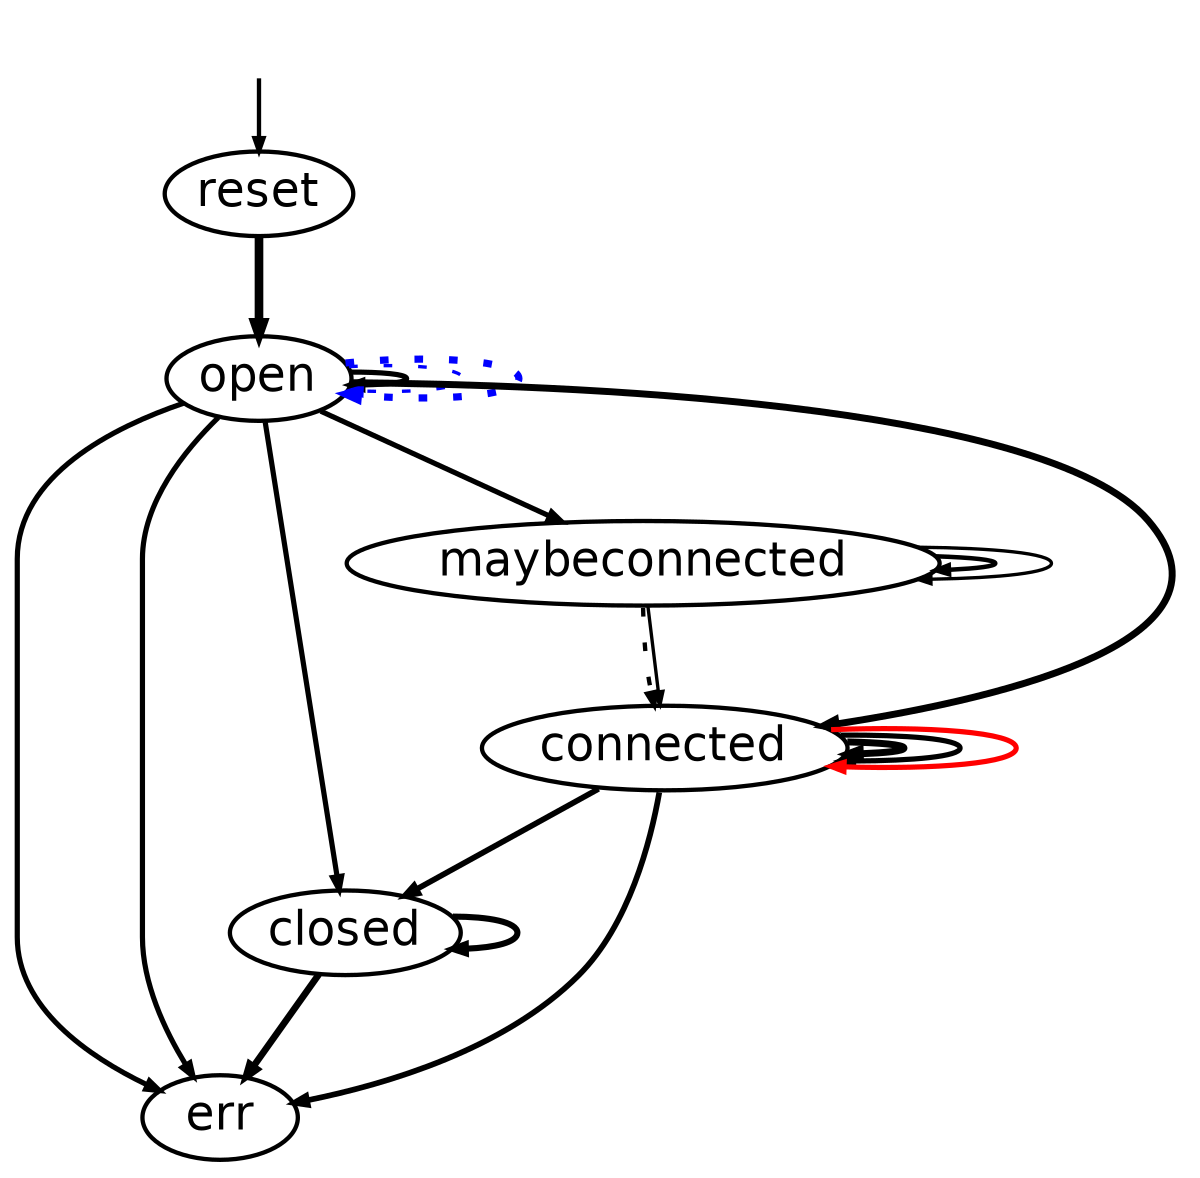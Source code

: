 digraph model {
  orientation = portrait;
  graph [ rankdir = "TB", ranksep="0.08", nodesep="0.18", size="8!" ];
  node [ fontname = "Helvetica", fontsize="11.0", shape="ellipse", margin="0.01", height="0.1", width="0.5" ];
  edge [ fontname = "Helvetica", arrowsize=".3", arrowhead="normal", fontsize="6.0", margin="0.05" ];
None [shape=none, style=invis, width=0.1, height=0.1];
None->reset;
{rank = source; None}
reset->open[penwidth="2.0043213737826426",label = " "];open->err[penwidth="1.2041199826559248",label = " "];open->closed[penwidth="1.2041199826559248",label = " "];closed->closed[penwidth="1.414973347970818",label = " "];closed->err[penwidth="1.5563025007672873",label = " "];open->open[penwidth="1.2041199826559248",label = " "];open->maybeconnected[penwidth="1.2041199826559248",label = " "];maybeconnected->maybeconnected[penwidth="1.0413926851582251",label = " "];maybeconnected->connected[style=dotted];connected->connected[penwidth="1.6127838567197355",label = " "];connected->connected[penwidth="1.2041199826559248",label = " "];connected->connected[color=red,penwidth="1.2041199826559248",label = " "];open->open[style=dotted, color=blue,penwidth="0.7781512503836436",label = " "];maybeconnected->maybeconnected[penwidth="0.7781512503836436",label = " "];maybeconnected->connected[penwidth="0.7781512503836436",label = " "];connected->err[penwidth="1.3222192947339193",label = " "];open->open[style=dotted, color=blue,penwidth="1.662757831681574",label = " "];open->err[penwidth="1.2041199826559248",label = " "];open->connected[penwidth="1.6127838567197355",label = " "];connected->closed[penwidth="1.3222192947339193",label = " "];}
